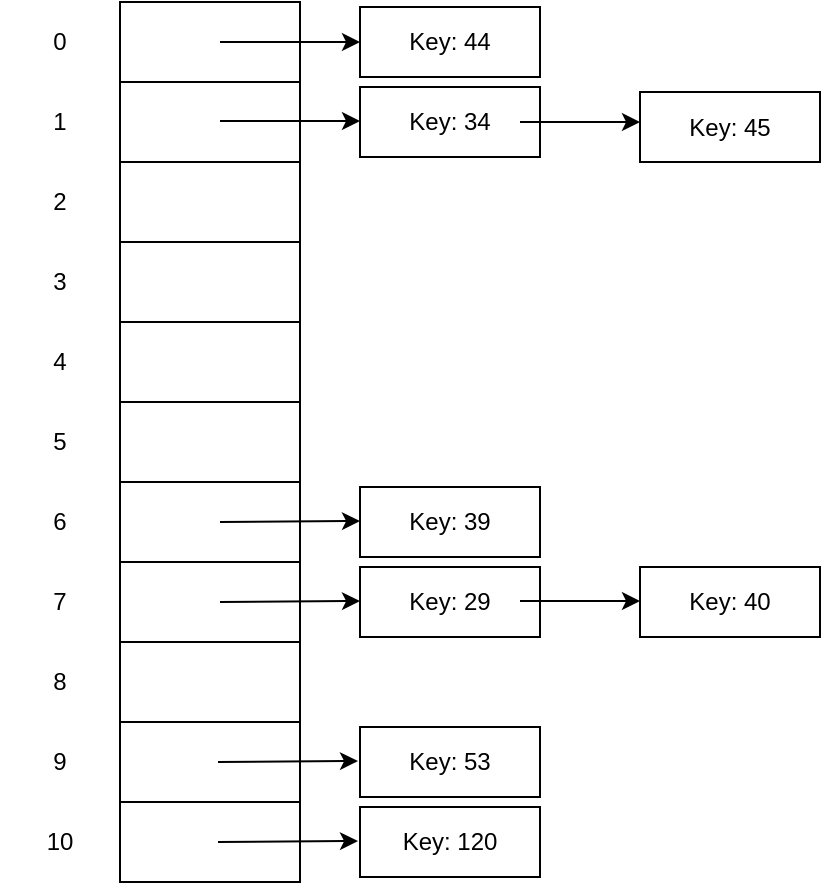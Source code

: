 <mxfile version="19.0.2" type="device"><diagram id="FHDK5My4_lxPEBiCx4vW" name="Page-1"><mxGraphModel dx="683" dy="752" grid="1" gridSize="10" guides="1" tooltips="1" connect="1" arrows="1" fold="1" page="1" pageScale="1" pageWidth="827" pageHeight="1169" math="0" shadow="0"><root><mxCell id="0"/><mxCell id="1" parent="0"/><mxCell id="xJKl1sD4fPCAfGZjkpOb-11" value="" style="rounded=0;whiteSpace=wrap;html=1;" vertex="1" parent="1"><mxGeometry x="330" y="80" width="90" height="40" as="geometry"/></mxCell><mxCell id="xJKl1sD4fPCAfGZjkpOb-12" value="0" style="text;html=1;strokeColor=none;fillColor=none;align=center;verticalAlign=middle;whiteSpace=wrap;rounded=0;" vertex="1" parent="1"><mxGeometry x="270" y="85" width="60" height="30" as="geometry"/></mxCell><mxCell id="xJKl1sD4fPCAfGZjkpOb-13" value="1" style="text;html=1;strokeColor=none;fillColor=none;align=center;verticalAlign=middle;whiteSpace=wrap;rounded=0;" vertex="1" parent="1"><mxGeometry x="270" y="125" width="60" height="30" as="geometry"/></mxCell><mxCell id="xJKl1sD4fPCAfGZjkpOb-14" value="2" style="text;html=1;strokeColor=none;fillColor=none;align=center;verticalAlign=middle;whiteSpace=wrap;rounded=0;" vertex="1" parent="1"><mxGeometry x="270" y="165" width="60" height="30" as="geometry"/></mxCell><mxCell id="xJKl1sD4fPCAfGZjkpOb-15" value="3" style="text;html=1;strokeColor=none;fillColor=none;align=center;verticalAlign=middle;whiteSpace=wrap;rounded=0;" vertex="1" parent="1"><mxGeometry x="270" y="205" width="60" height="30" as="geometry"/></mxCell><mxCell id="xJKl1sD4fPCAfGZjkpOb-16" value="4" style="text;html=1;strokeColor=none;fillColor=none;align=center;verticalAlign=middle;whiteSpace=wrap;rounded=0;" vertex="1" parent="1"><mxGeometry x="270" y="245" width="60" height="30" as="geometry"/></mxCell><mxCell id="xJKl1sD4fPCAfGZjkpOb-17" value="5" style="text;html=1;strokeColor=none;fillColor=none;align=center;verticalAlign=middle;whiteSpace=wrap;rounded=0;" vertex="1" parent="1"><mxGeometry x="270" y="285" width="60" height="30" as="geometry"/></mxCell><mxCell id="xJKl1sD4fPCAfGZjkpOb-18" value="6" style="text;html=1;strokeColor=none;fillColor=none;align=center;verticalAlign=middle;whiteSpace=wrap;rounded=0;" vertex="1" parent="1"><mxGeometry x="270" y="325" width="60" height="30" as="geometry"/></mxCell><mxCell id="xJKl1sD4fPCAfGZjkpOb-19" value="7" style="text;html=1;strokeColor=none;fillColor=none;align=center;verticalAlign=middle;whiteSpace=wrap;rounded=0;" vertex="1" parent="1"><mxGeometry x="270" y="365" width="60" height="30" as="geometry"/></mxCell><mxCell id="xJKl1sD4fPCAfGZjkpOb-20" value="8" style="text;html=1;strokeColor=none;fillColor=none;align=center;verticalAlign=middle;whiteSpace=wrap;rounded=0;" vertex="1" parent="1"><mxGeometry x="270" y="405" width="60" height="30" as="geometry"/></mxCell><mxCell id="xJKl1sD4fPCAfGZjkpOb-21" value="9" style="text;html=1;strokeColor=none;fillColor=none;align=center;verticalAlign=middle;whiteSpace=wrap;rounded=0;" vertex="1" parent="1"><mxGeometry x="270" y="445" width="60" height="30" as="geometry"/></mxCell><mxCell id="xJKl1sD4fPCAfGZjkpOb-22" value="10" style="text;html=1;strokeColor=none;fillColor=none;align=center;verticalAlign=middle;whiteSpace=wrap;rounded=0;" vertex="1" parent="1"><mxGeometry x="270" y="485" width="60" height="30" as="geometry"/></mxCell><mxCell id="xJKl1sD4fPCAfGZjkpOb-24" value="" style="rounded=0;whiteSpace=wrap;html=1;" vertex="1" parent="1"><mxGeometry x="330" y="120" width="90" height="40" as="geometry"/></mxCell><mxCell id="xJKl1sD4fPCAfGZjkpOb-25" value="" style="rounded=0;whiteSpace=wrap;html=1;" vertex="1" parent="1"><mxGeometry x="330" y="160" width="90" height="40" as="geometry"/></mxCell><mxCell id="xJKl1sD4fPCAfGZjkpOb-26" value="" style="rounded=0;whiteSpace=wrap;html=1;" vertex="1" parent="1"><mxGeometry x="330" y="200" width="90" height="40" as="geometry"/></mxCell><mxCell id="xJKl1sD4fPCAfGZjkpOb-27" value="" style="rounded=0;whiteSpace=wrap;html=1;" vertex="1" parent="1"><mxGeometry x="330" y="240" width="90" height="40" as="geometry"/></mxCell><mxCell id="xJKl1sD4fPCAfGZjkpOb-28" value="" style="rounded=0;whiteSpace=wrap;html=1;" vertex="1" parent="1"><mxGeometry x="330" y="280" width="90" height="40" as="geometry"/></mxCell><mxCell id="xJKl1sD4fPCAfGZjkpOb-29" value="" style="rounded=0;whiteSpace=wrap;html=1;" vertex="1" parent="1"><mxGeometry x="330" y="320" width="90" height="40" as="geometry"/></mxCell><mxCell id="xJKl1sD4fPCAfGZjkpOb-30" value="" style="rounded=0;whiteSpace=wrap;html=1;" vertex="1" parent="1"><mxGeometry x="330" y="360" width="90" height="40" as="geometry"/></mxCell><mxCell id="xJKl1sD4fPCAfGZjkpOb-31" value="" style="rounded=0;whiteSpace=wrap;html=1;" vertex="1" parent="1"><mxGeometry x="330" y="400" width="90" height="40" as="geometry"/></mxCell><mxCell id="xJKl1sD4fPCAfGZjkpOb-32" value="" style="rounded=0;whiteSpace=wrap;html=1;" vertex="1" parent="1"><mxGeometry x="330" y="440" width="90" height="40" as="geometry"/></mxCell><mxCell id="xJKl1sD4fPCAfGZjkpOb-33" value="" style="rounded=0;whiteSpace=wrap;html=1;" vertex="1" parent="1"><mxGeometry x="330" y="480" width="90" height="40" as="geometry"/></mxCell><mxCell id="xJKl1sD4fPCAfGZjkpOb-35" value="" style="endArrow=classic;html=1;rounded=0;" edge="1" parent="1" target="xJKl1sD4fPCAfGZjkpOb-36"><mxGeometry width="50" height="50" relative="1" as="geometry"><mxPoint x="380" y="100" as="sourcePoint"/><mxPoint x="460" y="100" as="targetPoint"/></mxGeometry></mxCell><mxCell id="xJKl1sD4fPCAfGZjkpOb-36" value="Key: 44" style="rounded=0;whiteSpace=wrap;html=1;" vertex="1" parent="1"><mxGeometry x="450" y="82.5" width="90" height="35" as="geometry"/></mxCell><mxCell id="xJKl1sD4fPCAfGZjkpOb-37" value="" style="endArrow=classic;html=1;rounded=0;" edge="1" parent="1"><mxGeometry width="50" height="50" relative="1" as="geometry"><mxPoint x="380" y="139.5" as="sourcePoint"/><mxPoint x="450" y="139.5" as="targetPoint"/></mxGeometry></mxCell><mxCell id="xJKl1sD4fPCAfGZjkpOb-38" value="Key: 34" style="rounded=0;whiteSpace=wrap;html=1;" vertex="1" parent="1"><mxGeometry x="450" y="122.5" width="90" height="35" as="geometry"/></mxCell><mxCell id="xJKl1sD4fPCAfGZjkpOb-39" value="" style="endArrow=classic;html=1;rounded=0;" edge="1" parent="1"><mxGeometry width="50" height="50" relative="1" as="geometry"><mxPoint x="530" y="140" as="sourcePoint"/><mxPoint x="590" y="140" as="targetPoint"/></mxGeometry></mxCell><mxCell id="xJKl1sD4fPCAfGZjkpOb-40" value="Key: 45" style="rounded=0;whiteSpace=wrap;html=1;" vertex="1" parent="1"><mxGeometry x="590" y="125" width="90" height="35" as="geometry"/></mxCell><mxCell id="xJKl1sD4fPCAfGZjkpOb-41" value="Key: 40" style="rounded=0;whiteSpace=wrap;html=1;" vertex="1" parent="1"><mxGeometry x="590" y="362.5" width="90" height="35" as="geometry"/></mxCell><mxCell id="xJKl1sD4fPCAfGZjkpOb-42" value="Key: 120" style="rounded=0;whiteSpace=wrap;html=1;" vertex="1" parent="1"><mxGeometry x="450" y="482.5" width="90" height="35" as="geometry"/></mxCell><mxCell id="xJKl1sD4fPCAfGZjkpOb-43" value="Key: 53" style="rounded=0;whiteSpace=wrap;html=1;" vertex="1" parent="1"><mxGeometry x="450" y="442.5" width="90" height="35" as="geometry"/></mxCell><mxCell id="xJKl1sD4fPCAfGZjkpOb-44" value="Key: 39" style="rounded=0;whiteSpace=wrap;html=1;" vertex="1" parent="1"><mxGeometry x="450" y="322.5" width="90" height="35" as="geometry"/></mxCell><mxCell id="xJKl1sD4fPCAfGZjkpOb-45" value="Key: 29" style="rounded=0;whiteSpace=wrap;html=1;" vertex="1" parent="1"><mxGeometry x="450" y="362.5" width="90" height="35" as="geometry"/></mxCell><mxCell id="xJKl1sD4fPCAfGZjkpOb-46" value="" style="endArrow=classic;html=1;rounded=0;" edge="1" parent="1"><mxGeometry width="50" height="50" relative="1" as="geometry"><mxPoint x="380" y="340" as="sourcePoint"/><mxPoint x="450" y="339.5" as="targetPoint"/></mxGeometry></mxCell><mxCell id="xJKl1sD4fPCAfGZjkpOb-47" value="" style="endArrow=classic;html=1;rounded=0;" edge="1" parent="1"><mxGeometry width="50" height="50" relative="1" as="geometry"><mxPoint x="380" y="380" as="sourcePoint"/><mxPoint x="450" y="379.5" as="targetPoint"/></mxGeometry></mxCell><mxCell id="xJKl1sD4fPCAfGZjkpOb-48" value="" style="endArrow=classic;html=1;rounded=0;" edge="1" parent="1"><mxGeometry width="50" height="50" relative="1" as="geometry"><mxPoint x="530" y="379.5" as="sourcePoint"/><mxPoint x="590" y="379.5" as="targetPoint"/></mxGeometry></mxCell><mxCell id="xJKl1sD4fPCAfGZjkpOb-49" value="" style="endArrow=classic;html=1;rounded=0;" edge="1" parent="1"><mxGeometry width="50" height="50" relative="1" as="geometry"><mxPoint x="379" y="460" as="sourcePoint"/><mxPoint x="449" y="459.5" as="targetPoint"/></mxGeometry></mxCell><mxCell id="xJKl1sD4fPCAfGZjkpOb-50" value="" style="endArrow=classic;html=1;rounded=0;" edge="1" parent="1"><mxGeometry width="50" height="50" relative="1" as="geometry"><mxPoint x="379" y="500" as="sourcePoint"/><mxPoint x="449" y="499.5" as="targetPoint"/></mxGeometry></mxCell></root></mxGraphModel></diagram></mxfile>